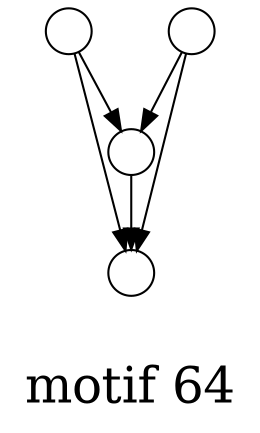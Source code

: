 /*****
motif 64
*****/

digraph G {
  graph [splines=false overlap=false]
  node  [shape=ellipse, width=0.3, height=0.3, label=""]
  0 ;
  1 ;
  2 ;
  3 ;
  0 -> 1;
  0 -> 2;
  1 -> 2;
  3 -> 1;
  3 -> 2;
  label = "\nmotif 64\n";  fontsize=24;
}
